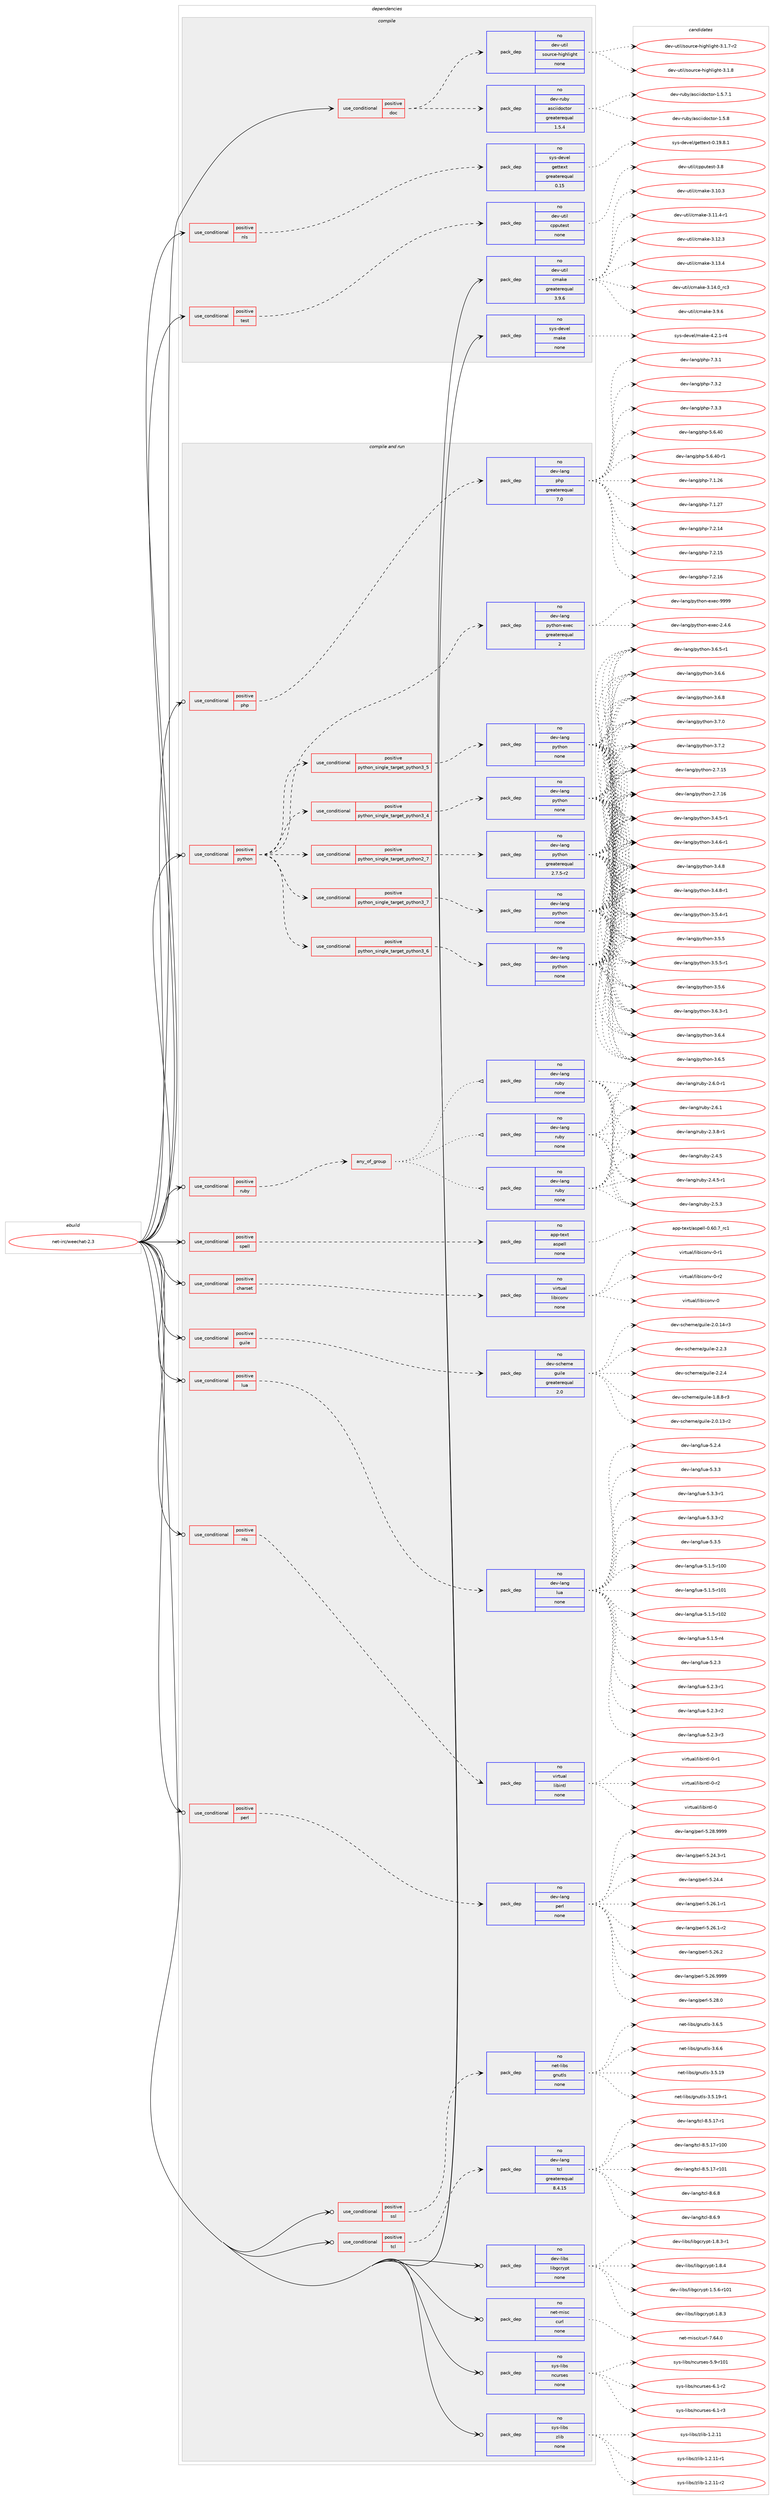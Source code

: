 digraph prolog {

# *************
# Graph options
# *************

newrank=true;
concentrate=true;
compound=true;
graph [rankdir=LR,fontname=Helvetica,fontsize=10,ranksep=1.5];#, ranksep=2.5, nodesep=0.2];
edge  [arrowhead=vee];
node  [fontname=Helvetica,fontsize=10];

# **********
# The ebuild
# **********

subgraph cluster_leftcol {
color=gray;
rank=same;
label=<<i>ebuild</i>>;
id [label="net-irc/weechat-2.3", color=red, width=4, href="../net-irc/weechat-2.3.svg"];
}

# ****************
# The dependencies
# ****************

subgraph cluster_midcol {
color=gray;
label=<<i>dependencies</i>>;
subgraph cluster_compile {
fillcolor="#eeeeee";
style=filled;
label=<<i>compile</i>>;
subgraph cond445693 {
dependency1657656 [label=<<TABLE BORDER="0" CELLBORDER="1" CELLSPACING="0" CELLPADDING="4"><TR><TD ROWSPAN="3" CELLPADDING="10">use_conditional</TD></TR><TR><TD>positive</TD></TR><TR><TD>doc</TD></TR></TABLE>>, shape=none, color=red];
subgraph pack1185099 {
dependency1657657 [label=<<TABLE BORDER="0" CELLBORDER="1" CELLSPACING="0" CELLPADDING="4" WIDTH="220"><TR><TD ROWSPAN="6" CELLPADDING="30">pack_dep</TD></TR><TR><TD WIDTH="110">no</TD></TR><TR><TD>dev-ruby</TD></TR><TR><TD>asciidoctor</TD></TR><TR><TD>greaterequal</TD></TR><TR><TD>1.5.4</TD></TR></TABLE>>, shape=none, color=blue];
}
dependency1657656:e -> dependency1657657:w [weight=20,style="dashed",arrowhead="vee"];
subgraph pack1185100 {
dependency1657658 [label=<<TABLE BORDER="0" CELLBORDER="1" CELLSPACING="0" CELLPADDING="4" WIDTH="220"><TR><TD ROWSPAN="6" CELLPADDING="30">pack_dep</TD></TR><TR><TD WIDTH="110">no</TD></TR><TR><TD>dev-util</TD></TR><TR><TD>source-highlight</TD></TR><TR><TD>none</TD></TR><TR><TD></TD></TR></TABLE>>, shape=none, color=blue];
}
dependency1657656:e -> dependency1657658:w [weight=20,style="dashed",arrowhead="vee"];
}
id:e -> dependency1657656:w [weight=20,style="solid",arrowhead="vee"];
subgraph cond445694 {
dependency1657659 [label=<<TABLE BORDER="0" CELLBORDER="1" CELLSPACING="0" CELLPADDING="4"><TR><TD ROWSPAN="3" CELLPADDING="10">use_conditional</TD></TR><TR><TD>positive</TD></TR><TR><TD>nls</TD></TR></TABLE>>, shape=none, color=red];
subgraph pack1185101 {
dependency1657660 [label=<<TABLE BORDER="0" CELLBORDER="1" CELLSPACING="0" CELLPADDING="4" WIDTH="220"><TR><TD ROWSPAN="6" CELLPADDING="30">pack_dep</TD></TR><TR><TD WIDTH="110">no</TD></TR><TR><TD>sys-devel</TD></TR><TR><TD>gettext</TD></TR><TR><TD>greaterequal</TD></TR><TR><TD>0.15</TD></TR></TABLE>>, shape=none, color=blue];
}
dependency1657659:e -> dependency1657660:w [weight=20,style="dashed",arrowhead="vee"];
}
id:e -> dependency1657659:w [weight=20,style="solid",arrowhead="vee"];
subgraph cond445695 {
dependency1657661 [label=<<TABLE BORDER="0" CELLBORDER="1" CELLSPACING="0" CELLPADDING="4"><TR><TD ROWSPAN="3" CELLPADDING="10">use_conditional</TD></TR><TR><TD>positive</TD></TR><TR><TD>test</TD></TR></TABLE>>, shape=none, color=red];
subgraph pack1185102 {
dependency1657662 [label=<<TABLE BORDER="0" CELLBORDER="1" CELLSPACING="0" CELLPADDING="4" WIDTH="220"><TR><TD ROWSPAN="6" CELLPADDING="30">pack_dep</TD></TR><TR><TD WIDTH="110">no</TD></TR><TR><TD>dev-util</TD></TR><TR><TD>cpputest</TD></TR><TR><TD>none</TD></TR><TR><TD></TD></TR></TABLE>>, shape=none, color=blue];
}
dependency1657661:e -> dependency1657662:w [weight=20,style="dashed",arrowhead="vee"];
}
id:e -> dependency1657661:w [weight=20,style="solid",arrowhead="vee"];
subgraph pack1185103 {
dependency1657663 [label=<<TABLE BORDER="0" CELLBORDER="1" CELLSPACING="0" CELLPADDING="4" WIDTH="220"><TR><TD ROWSPAN="6" CELLPADDING="30">pack_dep</TD></TR><TR><TD WIDTH="110">no</TD></TR><TR><TD>dev-util</TD></TR><TR><TD>cmake</TD></TR><TR><TD>greaterequal</TD></TR><TR><TD>3.9.6</TD></TR></TABLE>>, shape=none, color=blue];
}
id:e -> dependency1657663:w [weight=20,style="solid",arrowhead="vee"];
subgraph pack1185104 {
dependency1657664 [label=<<TABLE BORDER="0" CELLBORDER="1" CELLSPACING="0" CELLPADDING="4" WIDTH="220"><TR><TD ROWSPAN="6" CELLPADDING="30">pack_dep</TD></TR><TR><TD WIDTH="110">no</TD></TR><TR><TD>sys-devel</TD></TR><TR><TD>make</TD></TR><TR><TD>none</TD></TR><TR><TD></TD></TR></TABLE>>, shape=none, color=blue];
}
id:e -> dependency1657664:w [weight=20,style="solid",arrowhead="vee"];
}
subgraph cluster_compileandrun {
fillcolor="#eeeeee";
style=filled;
label=<<i>compile and run</i>>;
subgraph cond445696 {
dependency1657665 [label=<<TABLE BORDER="0" CELLBORDER="1" CELLSPACING="0" CELLPADDING="4"><TR><TD ROWSPAN="3" CELLPADDING="10">use_conditional</TD></TR><TR><TD>positive</TD></TR><TR><TD>charset</TD></TR></TABLE>>, shape=none, color=red];
subgraph pack1185105 {
dependency1657666 [label=<<TABLE BORDER="0" CELLBORDER="1" CELLSPACING="0" CELLPADDING="4" WIDTH="220"><TR><TD ROWSPAN="6" CELLPADDING="30">pack_dep</TD></TR><TR><TD WIDTH="110">no</TD></TR><TR><TD>virtual</TD></TR><TR><TD>libiconv</TD></TR><TR><TD>none</TD></TR><TR><TD></TD></TR></TABLE>>, shape=none, color=blue];
}
dependency1657665:e -> dependency1657666:w [weight=20,style="dashed",arrowhead="vee"];
}
id:e -> dependency1657665:w [weight=20,style="solid",arrowhead="odotvee"];
subgraph cond445697 {
dependency1657667 [label=<<TABLE BORDER="0" CELLBORDER="1" CELLSPACING="0" CELLPADDING="4"><TR><TD ROWSPAN="3" CELLPADDING="10">use_conditional</TD></TR><TR><TD>positive</TD></TR><TR><TD>guile</TD></TR></TABLE>>, shape=none, color=red];
subgraph pack1185106 {
dependency1657668 [label=<<TABLE BORDER="0" CELLBORDER="1" CELLSPACING="0" CELLPADDING="4" WIDTH="220"><TR><TD ROWSPAN="6" CELLPADDING="30">pack_dep</TD></TR><TR><TD WIDTH="110">no</TD></TR><TR><TD>dev-scheme</TD></TR><TR><TD>guile</TD></TR><TR><TD>greaterequal</TD></TR><TR><TD>2.0</TD></TR></TABLE>>, shape=none, color=blue];
}
dependency1657667:e -> dependency1657668:w [weight=20,style="dashed",arrowhead="vee"];
}
id:e -> dependency1657667:w [weight=20,style="solid",arrowhead="odotvee"];
subgraph cond445698 {
dependency1657669 [label=<<TABLE BORDER="0" CELLBORDER="1" CELLSPACING="0" CELLPADDING="4"><TR><TD ROWSPAN="3" CELLPADDING="10">use_conditional</TD></TR><TR><TD>positive</TD></TR><TR><TD>lua</TD></TR></TABLE>>, shape=none, color=red];
subgraph pack1185107 {
dependency1657670 [label=<<TABLE BORDER="0" CELLBORDER="1" CELLSPACING="0" CELLPADDING="4" WIDTH="220"><TR><TD ROWSPAN="6" CELLPADDING="30">pack_dep</TD></TR><TR><TD WIDTH="110">no</TD></TR><TR><TD>dev-lang</TD></TR><TR><TD>lua</TD></TR><TR><TD>none</TD></TR><TR><TD></TD></TR></TABLE>>, shape=none, color=blue];
}
dependency1657669:e -> dependency1657670:w [weight=20,style="dashed",arrowhead="vee"];
}
id:e -> dependency1657669:w [weight=20,style="solid",arrowhead="odotvee"];
subgraph cond445699 {
dependency1657671 [label=<<TABLE BORDER="0" CELLBORDER="1" CELLSPACING="0" CELLPADDING="4"><TR><TD ROWSPAN="3" CELLPADDING="10">use_conditional</TD></TR><TR><TD>positive</TD></TR><TR><TD>nls</TD></TR></TABLE>>, shape=none, color=red];
subgraph pack1185108 {
dependency1657672 [label=<<TABLE BORDER="0" CELLBORDER="1" CELLSPACING="0" CELLPADDING="4" WIDTH="220"><TR><TD ROWSPAN="6" CELLPADDING="30">pack_dep</TD></TR><TR><TD WIDTH="110">no</TD></TR><TR><TD>virtual</TD></TR><TR><TD>libintl</TD></TR><TR><TD>none</TD></TR><TR><TD></TD></TR></TABLE>>, shape=none, color=blue];
}
dependency1657671:e -> dependency1657672:w [weight=20,style="dashed",arrowhead="vee"];
}
id:e -> dependency1657671:w [weight=20,style="solid",arrowhead="odotvee"];
subgraph cond445700 {
dependency1657673 [label=<<TABLE BORDER="0" CELLBORDER="1" CELLSPACING="0" CELLPADDING="4"><TR><TD ROWSPAN="3" CELLPADDING="10">use_conditional</TD></TR><TR><TD>positive</TD></TR><TR><TD>perl</TD></TR></TABLE>>, shape=none, color=red];
subgraph pack1185109 {
dependency1657674 [label=<<TABLE BORDER="0" CELLBORDER="1" CELLSPACING="0" CELLPADDING="4" WIDTH="220"><TR><TD ROWSPAN="6" CELLPADDING="30">pack_dep</TD></TR><TR><TD WIDTH="110">no</TD></TR><TR><TD>dev-lang</TD></TR><TR><TD>perl</TD></TR><TR><TD>none</TD></TR><TR><TD></TD></TR></TABLE>>, shape=none, color=blue];
}
dependency1657673:e -> dependency1657674:w [weight=20,style="dashed",arrowhead="vee"];
}
id:e -> dependency1657673:w [weight=20,style="solid",arrowhead="odotvee"];
subgraph cond445701 {
dependency1657675 [label=<<TABLE BORDER="0" CELLBORDER="1" CELLSPACING="0" CELLPADDING="4"><TR><TD ROWSPAN="3" CELLPADDING="10">use_conditional</TD></TR><TR><TD>positive</TD></TR><TR><TD>php</TD></TR></TABLE>>, shape=none, color=red];
subgraph pack1185110 {
dependency1657676 [label=<<TABLE BORDER="0" CELLBORDER="1" CELLSPACING="0" CELLPADDING="4" WIDTH="220"><TR><TD ROWSPAN="6" CELLPADDING="30">pack_dep</TD></TR><TR><TD WIDTH="110">no</TD></TR><TR><TD>dev-lang</TD></TR><TR><TD>php</TD></TR><TR><TD>greaterequal</TD></TR><TR><TD>7.0</TD></TR></TABLE>>, shape=none, color=blue];
}
dependency1657675:e -> dependency1657676:w [weight=20,style="dashed",arrowhead="vee"];
}
id:e -> dependency1657675:w [weight=20,style="solid",arrowhead="odotvee"];
subgraph cond445702 {
dependency1657677 [label=<<TABLE BORDER="0" CELLBORDER="1" CELLSPACING="0" CELLPADDING="4"><TR><TD ROWSPAN="3" CELLPADDING="10">use_conditional</TD></TR><TR><TD>positive</TD></TR><TR><TD>python</TD></TR></TABLE>>, shape=none, color=red];
subgraph cond445703 {
dependency1657678 [label=<<TABLE BORDER="0" CELLBORDER="1" CELLSPACING="0" CELLPADDING="4"><TR><TD ROWSPAN="3" CELLPADDING="10">use_conditional</TD></TR><TR><TD>positive</TD></TR><TR><TD>python_single_target_python2_7</TD></TR></TABLE>>, shape=none, color=red];
subgraph pack1185111 {
dependency1657679 [label=<<TABLE BORDER="0" CELLBORDER="1" CELLSPACING="0" CELLPADDING="4" WIDTH="220"><TR><TD ROWSPAN="6" CELLPADDING="30">pack_dep</TD></TR><TR><TD WIDTH="110">no</TD></TR><TR><TD>dev-lang</TD></TR><TR><TD>python</TD></TR><TR><TD>greaterequal</TD></TR><TR><TD>2.7.5-r2</TD></TR></TABLE>>, shape=none, color=blue];
}
dependency1657678:e -> dependency1657679:w [weight=20,style="dashed",arrowhead="vee"];
}
dependency1657677:e -> dependency1657678:w [weight=20,style="dashed",arrowhead="vee"];
subgraph cond445704 {
dependency1657680 [label=<<TABLE BORDER="0" CELLBORDER="1" CELLSPACING="0" CELLPADDING="4"><TR><TD ROWSPAN="3" CELLPADDING="10">use_conditional</TD></TR><TR><TD>positive</TD></TR><TR><TD>python_single_target_python3_4</TD></TR></TABLE>>, shape=none, color=red];
subgraph pack1185112 {
dependency1657681 [label=<<TABLE BORDER="0" CELLBORDER="1" CELLSPACING="0" CELLPADDING="4" WIDTH="220"><TR><TD ROWSPAN="6" CELLPADDING="30">pack_dep</TD></TR><TR><TD WIDTH="110">no</TD></TR><TR><TD>dev-lang</TD></TR><TR><TD>python</TD></TR><TR><TD>none</TD></TR><TR><TD></TD></TR></TABLE>>, shape=none, color=blue];
}
dependency1657680:e -> dependency1657681:w [weight=20,style="dashed",arrowhead="vee"];
}
dependency1657677:e -> dependency1657680:w [weight=20,style="dashed",arrowhead="vee"];
subgraph cond445705 {
dependency1657682 [label=<<TABLE BORDER="0" CELLBORDER="1" CELLSPACING="0" CELLPADDING="4"><TR><TD ROWSPAN="3" CELLPADDING="10">use_conditional</TD></TR><TR><TD>positive</TD></TR><TR><TD>python_single_target_python3_5</TD></TR></TABLE>>, shape=none, color=red];
subgraph pack1185113 {
dependency1657683 [label=<<TABLE BORDER="0" CELLBORDER="1" CELLSPACING="0" CELLPADDING="4" WIDTH="220"><TR><TD ROWSPAN="6" CELLPADDING="30">pack_dep</TD></TR><TR><TD WIDTH="110">no</TD></TR><TR><TD>dev-lang</TD></TR><TR><TD>python</TD></TR><TR><TD>none</TD></TR><TR><TD></TD></TR></TABLE>>, shape=none, color=blue];
}
dependency1657682:e -> dependency1657683:w [weight=20,style="dashed",arrowhead="vee"];
}
dependency1657677:e -> dependency1657682:w [weight=20,style="dashed",arrowhead="vee"];
subgraph cond445706 {
dependency1657684 [label=<<TABLE BORDER="0" CELLBORDER="1" CELLSPACING="0" CELLPADDING="4"><TR><TD ROWSPAN="3" CELLPADDING="10">use_conditional</TD></TR><TR><TD>positive</TD></TR><TR><TD>python_single_target_python3_6</TD></TR></TABLE>>, shape=none, color=red];
subgraph pack1185114 {
dependency1657685 [label=<<TABLE BORDER="0" CELLBORDER="1" CELLSPACING="0" CELLPADDING="4" WIDTH="220"><TR><TD ROWSPAN="6" CELLPADDING="30">pack_dep</TD></TR><TR><TD WIDTH="110">no</TD></TR><TR><TD>dev-lang</TD></TR><TR><TD>python</TD></TR><TR><TD>none</TD></TR><TR><TD></TD></TR></TABLE>>, shape=none, color=blue];
}
dependency1657684:e -> dependency1657685:w [weight=20,style="dashed",arrowhead="vee"];
}
dependency1657677:e -> dependency1657684:w [weight=20,style="dashed",arrowhead="vee"];
subgraph cond445707 {
dependency1657686 [label=<<TABLE BORDER="0" CELLBORDER="1" CELLSPACING="0" CELLPADDING="4"><TR><TD ROWSPAN="3" CELLPADDING="10">use_conditional</TD></TR><TR><TD>positive</TD></TR><TR><TD>python_single_target_python3_7</TD></TR></TABLE>>, shape=none, color=red];
subgraph pack1185115 {
dependency1657687 [label=<<TABLE BORDER="0" CELLBORDER="1" CELLSPACING="0" CELLPADDING="4" WIDTH="220"><TR><TD ROWSPAN="6" CELLPADDING="30">pack_dep</TD></TR><TR><TD WIDTH="110">no</TD></TR><TR><TD>dev-lang</TD></TR><TR><TD>python</TD></TR><TR><TD>none</TD></TR><TR><TD></TD></TR></TABLE>>, shape=none, color=blue];
}
dependency1657686:e -> dependency1657687:w [weight=20,style="dashed",arrowhead="vee"];
}
dependency1657677:e -> dependency1657686:w [weight=20,style="dashed",arrowhead="vee"];
subgraph pack1185116 {
dependency1657688 [label=<<TABLE BORDER="0" CELLBORDER="1" CELLSPACING="0" CELLPADDING="4" WIDTH="220"><TR><TD ROWSPAN="6" CELLPADDING="30">pack_dep</TD></TR><TR><TD WIDTH="110">no</TD></TR><TR><TD>dev-lang</TD></TR><TR><TD>python-exec</TD></TR><TR><TD>greaterequal</TD></TR><TR><TD>2</TD></TR></TABLE>>, shape=none, color=blue];
}
dependency1657677:e -> dependency1657688:w [weight=20,style="dashed",arrowhead="vee"];
}
id:e -> dependency1657677:w [weight=20,style="solid",arrowhead="odotvee"];
subgraph cond445708 {
dependency1657689 [label=<<TABLE BORDER="0" CELLBORDER="1" CELLSPACING="0" CELLPADDING="4"><TR><TD ROWSPAN="3" CELLPADDING="10">use_conditional</TD></TR><TR><TD>positive</TD></TR><TR><TD>ruby</TD></TR></TABLE>>, shape=none, color=red];
subgraph any26076 {
dependency1657690 [label=<<TABLE BORDER="0" CELLBORDER="1" CELLSPACING="0" CELLPADDING="4"><TR><TD CELLPADDING="10">any_of_group</TD></TR></TABLE>>, shape=none, color=red];subgraph pack1185117 {
dependency1657691 [label=<<TABLE BORDER="0" CELLBORDER="1" CELLSPACING="0" CELLPADDING="4" WIDTH="220"><TR><TD ROWSPAN="6" CELLPADDING="30">pack_dep</TD></TR><TR><TD WIDTH="110">no</TD></TR><TR><TD>dev-lang</TD></TR><TR><TD>ruby</TD></TR><TR><TD>none</TD></TR><TR><TD></TD></TR></TABLE>>, shape=none, color=blue];
}
dependency1657690:e -> dependency1657691:w [weight=20,style="dotted",arrowhead="oinv"];
subgraph pack1185118 {
dependency1657692 [label=<<TABLE BORDER="0" CELLBORDER="1" CELLSPACING="0" CELLPADDING="4" WIDTH="220"><TR><TD ROWSPAN="6" CELLPADDING="30">pack_dep</TD></TR><TR><TD WIDTH="110">no</TD></TR><TR><TD>dev-lang</TD></TR><TR><TD>ruby</TD></TR><TR><TD>none</TD></TR><TR><TD></TD></TR></TABLE>>, shape=none, color=blue];
}
dependency1657690:e -> dependency1657692:w [weight=20,style="dotted",arrowhead="oinv"];
subgraph pack1185119 {
dependency1657693 [label=<<TABLE BORDER="0" CELLBORDER="1" CELLSPACING="0" CELLPADDING="4" WIDTH="220"><TR><TD ROWSPAN="6" CELLPADDING="30">pack_dep</TD></TR><TR><TD WIDTH="110">no</TD></TR><TR><TD>dev-lang</TD></TR><TR><TD>ruby</TD></TR><TR><TD>none</TD></TR><TR><TD></TD></TR></TABLE>>, shape=none, color=blue];
}
dependency1657690:e -> dependency1657693:w [weight=20,style="dotted",arrowhead="oinv"];
}
dependency1657689:e -> dependency1657690:w [weight=20,style="dashed",arrowhead="vee"];
}
id:e -> dependency1657689:w [weight=20,style="solid",arrowhead="odotvee"];
subgraph cond445709 {
dependency1657694 [label=<<TABLE BORDER="0" CELLBORDER="1" CELLSPACING="0" CELLPADDING="4"><TR><TD ROWSPAN="3" CELLPADDING="10">use_conditional</TD></TR><TR><TD>positive</TD></TR><TR><TD>spell</TD></TR></TABLE>>, shape=none, color=red];
subgraph pack1185120 {
dependency1657695 [label=<<TABLE BORDER="0" CELLBORDER="1" CELLSPACING="0" CELLPADDING="4" WIDTH="220"><TR><TD ROWSPAN="6" CELLPADDING="30">pack_dep</TD></TR><TR><TD WIDTH="110">no</TD></TR><TR><TD>app-text</TD></TR><TR><TD>aspell</TD></TR><TR><TD>none</TD></TR><TR><TD></TD></TR></TABLE>>, shape=none, color=blue];
}
dependency1657694:e -> dependency1657695:w [weight=20,style="dashed",arrowhead="vee"];
}
id:e -> dependency1657694:w [weight=20,style="solid",arrowhead="odotvee"];
subgraph cond445710 {
dependency1657696 [label=<<TABLE BORDER="0" CELLBORDER="1" CELLSPACING="0" CELLPADDING="4"><TR><TD ROWSPAN="3" CELLPADDING="10">use_conditional</TD></TR><TR><TD>positive</TD></TR><TR><TD>ssl</TD></TR></TABLE>>, shape=none, color=red];
subgraph pack1185121 {
dependency1657697 [label=<<TABLE BORDER="0" CELLBORDER="1" CELLSPACING="0" CELLPADDING="4" WIDTH="220"><TR><TD ROWSPAN="6" CELLPADDING="30">pack_dep</TD></TR><TR><TD WIDTH="110">no</TD></TR><TR><TD>net-libs</TD></TR><TR><TD>gnutls</TD></TR><TR><TD>none</TD></TR><TR><TD></TD></TR></TABLE>>, shape=none, color=blue];
}
dependency1657696:e -> dependency1657697:w [weight=20,style="dashed",arrowhead="vee"];
}
id:e -> dependency1657696:w [weight=20,style="solid",arrowhead="odotvee"];
subgraph cond445711 {
dependency1657698 [label=<<TABLE BORDER="0" CELLBORDER="1" CELLSPACING="0" CELLPADDING="4"><TR><TD ROWSPAN="3" CELLPADDING="10">use_conditional</TD></TR><TR><TD>positive</TD></TR><TR><TD>tcl</TD></TR></TABLE>>, shape=none, color=red];
subgraph pack1185122 {
dependency1657699 [label=<<TABLE BORDER="0" CELLBORDER="1" CELLSPACING="0" CELLPADDING="4" WIDTH="220"><TR><TD ROWSPAN="6" CELLPADDING="30">pack_dep</TD></TR><TR><TD WIDTH="110">no</TD></TR><TR><TD>dev-lang</TD></TR><TR><TD>tcl</TD></TR><TR><TD>greaterequal</TD></TR><TR><TD>8.4.15</TD></TR></TABLE>>, shape=none, color=blue];
}
dependency1657698:e -> dependency1657699:w [weight=20,style="dashed",arrowhead="vee"];
}
id:e -> dependency1657698:w [weight=20,style="solid",arrowhead="odotvee"];
subgraph pack1185123 {
dependency1657700 [label=<<TABLE BORDER="0" CELLBORDER="1" CELLSPACING="0" CELLPADDING="4" WIDTH="220"><TR><TD ROWSPAN="6" CELLPADDING="30">pack_dep</TD></TR><TR><TD WIDTH="110">no</TD></TR><TR><TD>dev-libs</TD></TR><TR><TD>libgcrypt</TD></TR><TR><TD>none</TD></TR><TR><TD></TD></TR></TABLE>>, shape=none, color=blue];
}
id:e -> dependency1657700:w [weight=20,style="solid",arrowhead="odotvee"];
subgraph pack1185124 {
dependency1657701 [label=<<TABLE BORDER="0" CELLBORDER="1" CELLSPACING="0" CELLPADDING="4" WIDTH="220"><TR><TD ROWSPAN="6" CELLPADDING="30">pack_dep</TD></TR><TR><TD WIDTH="110">no</TD></TR><TR><TD>net-misc</TD></TR><TR><TD>curl</TD></TR><TR><TD>none</TD></TR><TR><TD></TD></TR></TABLE>>, shape=none, color=blue];
}
id:e -> dependency1657701:w [weight=20,style="solid",arrowhead="odotvee"];
subgraph pack1185125 {
dependency1657702 [label=<<TABLE BORDER="0" CELLBORDER="1" CELLSPACING="0" CELLPADDING="4" WIDTH="220"><TR><TD ROWSPAN="6" CELLPADDING="30">pack_dep</TD></TR><TR><TD WIDTH="110">no</TD></TR><TR><TD>sys-libs</TD></TR><TR><TD>ncurses</TD></TR><TR><TD>none</TD></TR><TR><TD></TD></TR></TABLE>>, shape=none, color=blue];
}
id:e -> dependency1657702:w [weight=20,style="solid",arrowhead="odotvee"];
subgraph pack1185126 {
dependency1657703 [label=<<TABLE BORDER="0" CELLBORDER="1" CELLSPACING="0" CELLPADDING="4" WIDTH="220"><TR><TD ROWSPAN="6" CELLPADDING="30">pack_dep</TD></TR><TR><TD WIDTH="110">no</TD></TR><TR><TD>sys-libs</TD></TR><TR><TD>zlib</TD></TR><TR><TD>none</TD></TR><TR><TD></TD></TR></TABLE>>, shape=none, color=blue];
}
id:e -> dependency1657703:w [weight=20,style="solid",arrowhead="odotvee"];
}
subgraph cluster_run {
fillcolor="#eeeeee";
style=filled;
label=<<i>run</i>>;
}
}

# **************
# The candidates
# **************

subgraph cluster_choices {
rank=same;
color=gray;
label=<<i>candidates</i>>;

subgraph choice1185099 {
color=black;
nodesep=1;
choice1001011184511411798121479711599105105100111991161111144549465346554649 [label="dev-ruby/asciidoctor-1.5.7.1", color=red, width=4,href="../dev-ruby/asciidoctor-1.5.7.1.svg"];
choice100101118451141179812147971159910510510011199116111114454946534656 [label="dev-ruby/asciidoctor-1.5.8", color=red, width=4,href="../dev-ruby/asciidoctor-1.5.8.svg"];
dependency1657657:e -> choice1001011184511411798121479711599105105100111991161111144549465346554649:w [style=dotted,weight="100"];
dependency1657657:e -> choice100101118451141179812147971159910510510011199116111114454946534656:w [style=dotted,weight="100"];
}
subgraph choice1185100 {
color=black;
nodesep=1;
choice100101118451171161051084711511111711499101451041051031041081051031041164551464946554511450 [label="dev-util/source-highlight-3.1.7-r2", color=red, width=4,href="../dev-util/source-highlight-3.1.7-r2.svg"];
choice10010111845117116105108471151111171149910145104105103104108105103104116455146494656 [label="dev-util/source-highlight-3.1.8", color=red, width=4,href="../dev-util/source-highlight-3.1.8.svg"];
dependency1657658:e -> choice100101118451171161051084711511111711499101451041051031041081051031041164551464946554511450:w [style=dotted,weight="100"];
dependency1657658:e -> choice10010111845117116105108471151111171149910145104105103104108105103104116455146494656:w [style=dotted,weight="100"];
}
subgraph choice1185101 {
color=black;
nodesep=1;
choice1151211154510010111810110847103101116116101120116454846495746564649 [label="sys-devel/gettext-0.19.8.1", color=red, width=4,href="../sys-devel/gettext-0.19.8.1.svg"];
dependency1657660:e -> choice1151211154510010111810110847103101116116101120116454846495746564649:w [style=dotted,weight="100"];
}
subgraph choice1185102 {
color=black;
nodesep=1;
choice10010111845117116105108479911211211711610111511645514656 [label="dev-util/cpputest-3.8", color=red, width=4,href="../dev-util/cpputest-3.8.svg"];
dependency1657662:e -> choice10010111845117116105108479911211211711610111511645514656:w [style=dotted,weight="100"];
}
subgraph choice1185103 {
color=black;
nodesep=1;
choice1001011184511711610510847991099710710145514649484651 [label="dev-util/cmake-3.10.3", color=red, width=4,href="../dev-util/cmake-3.10.3.svg"];
choice10010111845117116105108479910997107101455146494946524511449 [label="dev-util/cmake-3.11.4-r1", color=red, width=4,href="../dev-util/cmake-3.11.4-r1.svg"];
choice1001011184511711610510847991099710710145514649504651 [label="dev-util/cmake-3.12.3", color=red, width=4,href="../dev-util/cmake-3.12.3.svg"];
choice1001011184511711610510847991099710710145514649514652 [label="dev-util/cmake-3.13.4", color=red, width=4,href="../dev-util/cmake-3.13.4.svg"];
choice1001011184511711610510847991099710710145514649524648951149951 [label="dev-util/cmake-3.14.0_rc3", color=red, width=4,href="../dev-util/cmake-3.14.0_rc3.svg"];
choice10010111845117116105108479910997107101455146574654 [label="dev-util/cmake-3.9.6", color=red, width=4,href="../dev-util/cmake-3.9.6.svg"];
dependency1657663:e -> choice1001011184511711610510847991099710710145514649484651:w [style=dotted,weight="100"];
dependency1657663:e -> choice10010111845117116105108479910997107101455146494946524511449:w [style=dotted,weight="100"];
dependency1657663:e -> choice1001011184511711610510847991099710710145514649504651:w [style=dotted,weight="100"];
dependency1657663:e -> choice1001011184511711610510847991099710710145514649514652:w [style=dotted,weight="100"];
dependency1657663:e -> choice1001011184511711610510847991099710710145514649524648951149951:w [style=dotted,weight="100"];
dependency1657663:e -> choice10010111845117116105108479910997107101455146574654:w [style=dotted,weight="100"];
}
subgraph choice1185104 {
color=black;
nodesep=1;
choice1151211154510010111810110847109971071014552465046494511452 [label="sys-devel/make-4.2.1-r4", color=red, width=4,href="../sys-devel/make-4.2.1-r4.svg"];
dependency1657664:e -> choice1151211154510010111810110847109971071014552465046494511452:w [style=dotted,weight="100"];
}
subgraph choice1185105 {
color=black;
nodesep=1;
choice118105114116117971084710810598105991111101184548 [label="virtual/libiconv-0", color=red, width=4,href="../virtual/libiconv-0.svg"];
choice1181051141161179710847108105981059911111011845484511449 [label="virtual/libiconv-0-r1", color=red, width=4,href="../virtual/libiconv-0-r1.svg"];
choice1181051141161179710847108105981059911111011845484511450 [label="virtual/libiconv-0-r2", color=red, width=4,href="../virtual/libiconv-0-r2.svg"];
dependency1657666:e -> choice118105114116117971084710810598105991111101184548:w [style=dotted,weight="100"];
dependency1657666:e -> choice1181051141161179710847108105981059911111011845484511449:w [style=dotted,weight="100"];
dependency1657666:e -> choice1181051141161179710847108105981059911111011845484511450:w [style=dotted,weight="100"];
}
subgraph choice1185106 {
color=black;
nodesep=1;
choice1001011184511599104101109101471031171051081014549465646564511451 [label="dev-scheme/guile-1.8.8-r3", color=red, width=4,href="../dev-scheme/guile-1.8.8-r3.svg"];
choice100101118451159910410110910147103117105108101455046484649514511450 [label="dev-scheme/guile-2.0.13-r2", color=red, width=4,href="../dev-scheme/guile-2.0.13-r2.svg"];
choice100101118451159910410110910147103117105108101455046484649524511451 [label="dev-scheme/guile-2.0.14-r3", color=red, width=4,href="../dev-scheme/guile-2.0.14-r3.svg"];
choice100101118451159910410110910147103117105108101455046504651 [label="dev-scheme/guile-2.2.3", color=red, width=4,href="../dev-scheme/guile-2.2.3.svg"];
choice100101118451159910410110910147103117105108101455046504652 [label="dev-scheme/guile-2.2.4", color=red, width=4,href="../dev-scheme/guile-2.2.4.svg"];
dependency1657668:e -> choice1001011184511599104101109101471031171051081014549465646564511451:w [style=dotted,weight="100"];
dependency1657668:e -> choice100101118451159910410110910147103117105108101455046484649514511450:w [style=dotted,weight="100"];
dependency1657668:e -> choice100101118451159910410110910147103117105108101455046484649524511451:w [style=dotted,weight="100"];
dependency1657668:e -> choice100101118451159910410110910147103117105108101455046504651:w [style=dotted,weight="100"];
dependency1657668:e -> choice100101118451159910410110910147103117105108101455046504652:w [style=dotted,weight="100"];
}
subgraph choice1185107 {
color=black;
nodesep=1;
choice1001011184510897110103471081179745534649465345114494848 [label="dev-lang/lua-5.1.5-r100", color=red, width=4,href="../dev-lang/lua-5.1.5-r100.svg"];
choice1001011184510897110103471081179745534649465345114494849 [label="dev-lang/lua-5.1.5-r101", color=red, width=4,href="../dev-lang/lua-5.1.5-r101.svg"];
choice1001011184510897110103471081179745534649465345114494850 [label="dev-lang/lua-5.1.5-r102", color=red, width=4,href="../dev-lang/lua-5.1.5-r102.svg"];
choice100101118451089711010347108117974553464946534511452 [label="dev-lang/lua-5.1.5-r4", color=red, width=4,href="../dev-lang/lua-5.1.5-r4.svg"];
choice10010111845108971101034710811797455346504651 [label="dev-lang/lua-5.2.3", color=red, width=4,href="../dev-lang/lua-5.2.3.svg"];
choice100101118451089711010347108117974553465046514511449 [label="dev-lang/lua-5.2.3-r1", color=red, width=4,href="../dev-lang/lua-5.2.3-r1.svg"];
choice100101118451089711010347108117974553465046514511450 [label="dev-lang/lua-5.2.3-r2", color=red, width=4,href="../dev-lang/lua-5.2.3-r2.svg"];
choice100101118451089711010347108117974553465046514511451 [label="dev-lang/lua-5.2.3-r3", color=red, width=4,href="../dev-lang/lua-5.2.3-r3.svg"];
choice10010111845108971101034710811797455346504652 [label="dev-lang/lua-5.2.4", color=red, width=4,href="../dev-lang/lua-5.2.4.svg"];
choice10010111845108971101034710811797455346514651 [label="dev-lang/lua-5.3.3", color=red, width=4,href="../dev-lang/lua-5.3.3.svg"];
choice100101118451089711010347108117974553465146514511449 [label="dev-lang/lua-5.3.3-r1", color=red, width=4,href="../dev-lang/lua-5.3.3-r1.svg"];
choice100101118451089711010347108117974553465146514511450 [label="dev-lang/lua-5.3.3-r2", color=red, width=4,href="../dev-lang/lua-5.3.3-r2.svg"];
choice10010111845108971101034710811797455346514653 [label="dev-lang/lua-5.3.5", color=red, width=4,href="../dev-lang/lua-5.3.5.svg"];
dependency1657670:e -> choice1001011184510897110103471081179745534649465345114494848:w [style=dotted,weight="100"];
dependency1657670:e -> choice1001011184510897110103471081179745534649465345114494849:w [style=dotted,weight="100"];
dependency1657670:e -> choice1001011184510897110103471081179745534649465345114494850:w [style=dotted,weight="100"];
dependency1657670:e -> choice100101118451089711010347108117974553464946534511452:w [style=dotted,weight="100"];
dependency1657670:e -> choice10010111845108971101034710811797455346504651:w [style=dotted,weight="100"];
dependency1657670:e -> choice100101118451089711010347108117974553465046514511449:w [style=dotted,weight="100"];
dependency1657670:e -> choice100101118451089711010347108117974553465046514511450:w [style=dotted,weight="100"];
dependency1657670:e -> choice100101118451089711010347108117974553465046514511451:w [style=dotted,weight="100"];
dependency1657670:e -> choice10010111845108971101034710811797455346504652:w [style=dotted,weight="100"];
dependency1657670:e -> choice10010111845108971101034710811797455346514651:w [style=dotted,weight="100"];
dependency1657670:e -> choice100101118451089711010347108117974553465146514511449:w [style=dotted,weight="100"];
dependency1657670:e -> choice100101118451089711010347108117974553465146514511450:w [style=dotted,weight="100"];
dependency1657670:e -> choice10010111845108971101034710811797455346514653:w [style=dotted,weight="100"];
}
subgraph choice1185108 {
color=black;
nodesep=1;
choice1181051141161179710847108105981051101161084548 [label="virtual/libintl-0", color=red, width=4,href="../virtual/libintl-0.svg"];
choice11810511411611797108471081059810511011610845484511449 [label="virtual/libintl-0-r1", color=red, width=4,href="../virtual/libintl-0-r1.svg"];
choice11810511411611797108471081059810511011610845484511450 [label="virtual/libintl-0-r2", color=red, width=4,href="../virtual/libintl-0-r2.svg"];
dependency1657672:e -> choice1181051141161179710847108105981051101161084548:w [style=dotted,weight="100"];
dependency1657672:e -> choice11810511411611797108471081059810511011610845484511449:w [style=dotted,weight="100"];
dependency1657672:e -> choice11810511411611797108471081059810511011610845484511450:w [style=dotted,weight="100"];
}
subgraph choice1185109 {
color=black;
nodesep=1;
choice100101118451089711010347112101114108455346505246514511449 [label="dev-lang/perl-5.24.3-r1", color=red, width=4,href="../dev-lang/perl-5.24.3-r1.svg"];
choice10010111845108971101034711210111410845534650524652 [label="dev-lang/perl-5.24.4", color=red, width=4,href="../dev-lang/perl-5.24.4.svg"];
choice100101118451089711010347112101114108455346505446494511449 [label="dev-lang/perl-5.26.1-r1", color=red, width=4,href="../dev-lang/perl-5.26.1-r1.svg"];
choice100101118451089711010347112101114108455346505446494511450 [label="dev-lang/perl-5.26.1-r2", color=red, width=4,href="../dev-lang/perl-5.26.1-r2.svg"];
choice10010111845108971101034711210111410845534650544650 [label="dev-lang/perl-5.26.2", color=red, width=4,href="../dev-lang/perl-5.26.2.svg"];
choice10010111845108971101034711210111410845534650544657575757 [label="dev-lang/perl-5.26.9999", color=red, width=4,href="../dev-lang/perl-5.26.9999.svg"];
choice10010111845108971101034711210111410845534650564648 [label="dev-lang/perl-5.28.0", color=red, width=4,href="../dev-lang/perl-5.28.0.svg"];
choice10010111845108971101034711210111410845534650564657575757 [label="dev-lang/perl-5.28.9999", color=red, width=4,href="../dev-lang/perl-5.28.9999.svg"];
dependency1657674:e -> choice100101118451089711010347112101114108455346505246514511449:w [style=dotted,weight="100"];
dependency1657674:e -> choice10010111845108971101034711210111410845534650524652:w [style=dotted,weight="100"];
dependency1657674:e -> choice100101118451089711010347112101114108455346505446494511449:w [style=dotted,weight="100"];
dependency1657674:e -> choice100101118451089711010347112101114108455346505446494511450:w [style=dotted,weight="100"];
dependency1657674:e -> choice10010111845108971101034711210111410845534650544650:w [style=dotted,weight="100"];
dependency1657674:e -> choice10010111845108971101034711210111410845534650544657575757:w [style=dotted,weight="100"];
dependency1657674:e -> choice10010111845108971101034711210111410845534650564648:w [style=dotted,weight="100"];
dependency1657674:e -> choice10010111845108971101034711210111410845534650564657575757:w [style=dotted,weight="100"];
}
subgraph choice1185110 {
color=black;
nodesep=1;
choice10010111845108971101034711210411245534654465248 [label="dev-lang/php-5.6.40", color=red, width=4,href="../dev-lang/php-5.6.40.svg"];
choice100101118451089711010347112104112455346544652484511449 [label="dev-lang/php-5.6.40-r1", color=red, width=4,href="../dev-lang/php-5.6.40-r1.svg"];
choice10010111845108971101034711210411245554649465054 [label="dev-lang/php-7.1.26", color=red, width=4,href="../dev-lang/php-7.1.26.svg"];
choice10010111845108971101034711210411245554649465055 [label="dev-lang/php-7.1.27", color=red, width=4,href="../dev-lang/php-7.1.27.svg"];
choice10010111845108971101034711210411245554650464952 [label="dev-lang/php-7.2.14", color=red, width=4,href="../dev-lang/php-7.2.14.svg"];
choice10010111845108971101034711210411245554650464953 [label="dev-lang/php-7.2.15", color=red, width=4,href="../dev-lang/php-7.2.15.svg"];
choice10010111845108971101034711210411245554650464954 [label="dev-lang/php-7.2.16", color=red, width=4,href="../dev-lang/php-7.2.16.svg"];
choice100101118451089711010347112104112455546514649 [label="dev-lang/php-7.3.1", color=red, width=4,href="../dev-lang/php-7.3.1.svg"];
choice100101118451089711010347112104112455546514650 [label="dev-lang/php-7.3.2", color=red, width=4,href="../dev-lang/php-7.3.2.svg"];
choice100101118451089711010347112104112455546514651 [label="dev-lang/php-7.3.3", color=red, width=4,href="../dev-lang/php-7.3.3.svg"];
dependency1657676:e -> choice10010111845108971101034711210411245534654465248:w [style=dotted,weight="100"];
dependency1657676:e -> choice100101118451089711010347112104112455346544652484511449:w [style=dotted,weight="100"];
dependency1657676:e -> choice10010111845108971101034711210411245554649465054:w [style=dotted,weight="100"];
dependency1657676:e -> choice10010111845108971101034711210411245554649465055:w [style=dotted,weight="100"];
dependency1657676:e -> choice10010111845108971101034711210411245554650464952:w [style=dotted,weight="100"];
dependency1657676:e -> choice10010111845108971101034711210411245554650464953:w [style=dotted,weight="100"];
dependency1657676:e -> choice10010111845108971101034711210411245554650464954:w [style=dotted,weight="100"];
dependency1657676:e -> choice100101118451089711010347112104112455546514649:w [style=dotted,weight="100"];
dependency1657676:e -> choice100101118451089711010347112104112455546514650:w [style=dotted,weight="100"];
dependency1657676:e -> choice100101118451089711010347112104112455546514651:w [style=dotted,weight="100"];
}
subgraph choice1185111 {
color=black;
nodesep=1;
choice10010111845108971101034711212111610411111045504655464953 [label="dev-lang/python-2.7.15", color=red, width=4,href="../dev-lang/python-2.7.15.svg"];
choice10010111845108971101034711212111610411111045504655464954 [label="dev-lang/python-2.7.16", color=red, width=4,href="../dev-lang/python-2.7.16.svg"];
choice1001011184510897110103471121211161041111104551465246534511449 [label="dev-lang/python-3.4.5-r1", color=red, width=4,href="../dev-lang/python-3.4.5-r1.svg"];
choice1001011184510897110103471121211161041111104551465246544511449 [label="dev-lang/python-3.4.6-r1", color=red, width=4,href="../dev-lang/python-3.4.6-r1.svg"];
choice100101118451089711010347112121116104111110455146524656 [label="dev-lang/python-3.4.8", color=red, width=4,href="../dev-lang/python-3.4.8.svg"];
choice1001011184510897110103471121211161041111104551465246564511449 [label="dev-lang/python-3.4.8-r1", color=red, width=4,href="../dev-lang/python-3.4.8-r1.svg"];
choice1001011184510897110103471121211161041111104551465346524511449 [label="dev-lang/python-3.5.4-r1", color=red, width=4,href="../dev-lang/python-3.5.4-r1.svg"];
choice100101118451089711010347112121116104111110455146534653 [label="dev-lang/python-3.5.5", color=red, width=4,href="../dev-lang/python-3.5.5.svg"];
choice1001011184510897110103471121211161041111104551465346534511449 [label="dev-lang/python-3.5.5-r1", color=red, width=4,href="../dev-lang/python-3.5.5-r1.svg"];
choice100101118451089711010347112121116104111110455146534654 [label="dev-lang/python-3.5.6", color=red, width=4,href="../dev-lang/python-3.5.6.svg"];
choice1001011184510897110103471121211161041111104551465446514511449 [label="dev-lang/python-3.6.3-r1", color=red, width=4,href="../dev-lang/python-3.6.3-r1.svg"];
choice100101118451089711010347112121116104111110455146544652 [label="dev-lang/python-3.6.4", color=red, width=4,href="../dev-lang/python-3.6.4.svg"];
choice100101118451089711010347112121116104111110455146544653 [label="dev-lang/python-3.6.5", color=red, width=4,href="../dev-lang/python-3.6.5.svg"];
choice1001011184510897110103471121211161041111104551465446534511449 [label="dev-lang/python-3.6.5-r1", color=red, width=4,href="../dev-lang/python-3.6.5-r1.svg"];
choice100101118451089711010347112121116104111110455146544654 [label="dev-lang/python-3.6.6", color=red, width=4,href="../dev-lang/python-3.6.6.svg"];
choice100101118451089711010347112121116104111110455146544656 [label="dev-lang/python-3.6.8", color=red, width=4,href="../dev-lang/python-3.6.8.svg"];
choice100101118451089711010347112121116104111110455146554648 [label="dev-lang/python-3.7.0", color=red, width=4,href="../dev-lang/python-3.7.0.svg"];
choice100101118451089711010347112121116104111110455146554650 [label="dev-lang/python-3.7.2", color=red, width=4,href="../dev-lang/python-3.7.2.svg"];
dependency1657679:e -> choice10010111845108971101034711212111610411111045504655464953:w [style=dotted,weight="100"];
dependency1657679:e -> choice10010111845108971101034711212111610411111045504655464954:w [style=dotted,weight="100"];
dependency1657679:e -> choice1001011184510897110103471121211161041111104551465246534511449:w [style=dotted,weight="100"];
dependency1657679:e -> choice1001011184510897110103471121211161041111104551465246544511449:w [style=dotted,weight="100"];
dependency1657679:e -> choice100101118451089711010347112121116104111110455146524656:w [style=dotted,weight="100"];
dependency1657679:e -> choice1001011184510897110103471121211161041111104551465246564511449:w [style=dotted,weight="100"];
dependency1657679:e -> choice1001011184510897110103471121211161041111104551465346524511449:w [style=dotted,weight="100"];
dependency1657679:e -> choice100101118451089711010347112121116104111110455146534653:w [style=dotted,weight="100"];
dependency1657679:e -> choice1001011184510897110103471121211161041111104551465346534511449:w [style=dotted,weight="100"];
dependency1657679:e -> choice100101118451089711010347112121116104111110455146534654:w [style=dotted,weight="100"];
dependency1657679:e -> choice1001011184510897110103471121211161041111104551465446514511449:w [style=dotted,weight="100"];
dependency1657679:e -> choice100101118451089711010347112121116104111110455146544652:w [style=dotted,weight="100"];
dependency1657679:e -> choice100101118451089711010347112121116104111110455146544653:w [style=dotted,weight="100"];
dependency1657679:e -> choice1001011184510897110103471121211161041111104551465446534511449:w [style=dotted,weight="100"];
dependency1657679:e -> choice100101118451089711010347112121116104111110455146544654:w [style=dotted,weight="100"];
dependency1657679:e -> choice100101118451089711010347112121116104111110455146544656:w [style=dotted,weight="100"];
dependency1657679:e -> choice100101118451089711010347112121116104111110455146554648:w [style=dotted,weight="100"];
dependency1657679:e -> choice100101118451089711010347112121116104111110455146554650:w [style=dotted,weight="100"];
}
subgraph choice1185112 {
color=black;
nodesep=1;
choice10010111845108971101034711212111610411111045504655464953 [label="dev-lang/python-2.7.15", color=red, width=4,href="../dev-lang/python-2.7.15.svg"];
choice10010111845108971101034711212111610411111045504655464954 [label="dev-lang/python-2.7.16", color=red, width=4,href="../dev-lang/python-2.7.16.svg"];
choice1001011184510897110103471121211161041111104551465246534511449 [label="dev-lang/python-3.4.5-r1", color=red, width=4,href="../dev-lang/python-3.4.5-r1.svg"];
choice1001011184510897110103471121211161041111104551465246544511449 [label="dev-lang/python-3.4.6-r1", color=red, width=4,href="../dev-lang/python-3.4.6-r1.svg"];
choice100101118451089711010347112121116104111110455146524656 [label="dev-lang/python-3.4.8", color=red, width=4,href="../dev-lang/python-3.4.8.svg"];
choice1001011184510897110103471121211161041111104551465246564511449 [label="dev-lang/python-3.4.8-r1", color=red, width=4,href="../dev-lang/python-3.4.8-r1.svg"];
choice1001011184510897110103471121211161041111104551465346524511449 [label="dev-lang/python-3.5.4-r1", color=red, width=4,href="../dev-lang/python-3.5.4-r1.svg"];
choice100101118451089711010347112121116104111110455146534653 [label="dev-lang/python-3.5.5", color=red, width=4,href="../dev-lang/python-3.5.5.svg"];
choice1001011184510897110103471121211161041111104551465346534511449 [label="dev-lang/python-3.5.5-r1", color=red, width=4,href="../dev-lang/python-3.5.5-r1.svg"];
choice100101118451089711010347112121116104111110455146534654 [label="dev-lang/python-3.5.6", color=red, width=4,href="../dev-lang/python-3.5.6.svg"];
choice1001011184510897110103471121211161041111104551465446514511449 [label="dev-lang/python-3.6.3-r1", color=red, width=4,href="../dev-lang/python-3.6.3-r1.svg"];
choice100101118451089711010347112121116104111110455146544652 [label="dev-lang/python-3.6.4", color=red, width=4,href="../dev-lang/python-3.6.4.svg"];
choice100101118451089711010347112121116104111110455146544653 [label="dev-lang/python-3.6.5", color=red, width=4,href="../dev-lang/python-3.6.5.svg"];
choice1001011184510897110103471121211161041111104551465446534511449 [label="dev-lang/python-3.6.5-r1", color=red, width=4,href="../dev-lang/python-3.6.5-r1.svg"];
choice100101118451089711010347112121116104111110455146544654 [label="dev-lang/python-3.6.6", color=red, width=4,href="../dev-lang/python-3.6.6.svg"];
choice100101118451089711010347112121116104111110455146544656 [label="dev-lang/python-3.6.8", color=red, width=4,href="../dev-lang/python-3.6.8.svg"];
choice100101118451089711010347112121116104111110455146554648 [label="dev-lang/python-3.7.0", color=red, width=4,href="../dev-lang/python-3.7.0.svg"];
choice100101118451089711010347112121116104111110455146554650 [label="dev-lang/python-3.7.2", color=red, width=4,href="../dev-lang/python-3.7.2.svg"];
dependency1657681:e -> choice10010111845108971101034711212111610411111045504655464953:w [style=dotted,weight="100"];
dependency1657681:e -> choice10010111845108971101034711212111610411111045504655464954:w [style=dotted,weight="100"];
dependency1657681:e -> choice1001011184510897110103471121211161041111104551465246534511449:w [style=dotted,weight="100"];
dependency1657681:e -> choice1001011184510897110103471121211161041111104551465246544511449:w [style=dotted,weight="100"];
dependency1657681:e -> choice100101118451089711010347112121116104111110455146524656:w [style=dotted,weight="100"];
dependency1657681:e -> choice1001011184510897110103471121211161041111104551465246564511449:w [style=dotted,weight="100"];
dependency1657681:e -> choice1001011184510897110103471121211161041111104551465346524511449:w [style=dotted,weight="100"];
dependency1657681:e -> choice100101118451089711010347112121116104111110455146534653:w [style=dotted,weight="100"];
dependency1657681:e -> choice1001011184510897110103471121211161041111104551465346534511449:w [style=dotted,weight="100"];
dependency1657681:e -> choice100101118451089711010347112121116104111110455146534654:w [style=dotted,weight="100"];
dependency1657681:e -> choice1001011184510897110103471121211161041111104551465446514511449:w [style=dotted,weight="100"];
dependency1657681:e -> choice100101118451089711010347112121116104111110455146544652:w [style=dotted,weight="100"];
dependency1657681:e -> choice100101118451089711010347112121116104111110455146544653:w [style=dotted,weight="100"];
dependency1657681:e -> choice1001011184510897110103471121211161041111104551465446534511449:w [style=dotted,weight="100"];
dependency1657681:e -> choice100101118451089711010347112121116104111110455146544654:w [style=dotted,weight="100"];
dependency1657681:e -> choice100101118451089711010347112121116104111110455146544656:w [style=dotted,weight="100"];
dependency1657681:e -> choice100101118451089711010347112121116104111110455146554648:w [style=dotted,weight="100"];
dependency1657681:e -> choice100101118451089711010347112121116104111110455146554650:w [style=dotted,weight="100"];
}
subgraph choice1185113 {
color=black;
nodesep=1;
choice10010111845108971101034711212111610411111045504655464953 [label="dev-lang/python-2.7.15", color=red, width=4,href="../dev-lang/python-2.7.15.svg"];
choice10010111845108971101034711212111610411111045504655464954 [label="dev-lang/python-2.7.16", color=red, width=4,href="../dev-lang/python-2.7.16.svg"];
choice1001011184510897110103471121211161041111104551465246534511449 [label="dev-lang/python-3.4.5-r1", color=red, width=4,href="../dev-lang/python-3.4.5-r1.svg"];
choice1001011184510897110103471121211161041111104551465246544511449 [label="dev-lang/python-3.4.6-r1", color=red, width=4,href="../dev-lang/python-3.4.6-r1.svg"];
choice100101118451089711010347112121116104111110455146524656 [label="dev-lang/python-3.4.8", color=red, width=4,href="../dev-lang/python-3.4.8.svg"];
choice1001011184510897110103471121211161041111104551465246564511449 [label="dev-lang/python-3.4.8-r1", color=red, width=4,href="../dev-lang/python-3.4.8-r1.svg"];
choice1001011184510897110103471121211161041111104551465346524511449 [label="dev-lang/python-3.5.4-r1", color=red, width=4,href="../dev-lang/python-3.5.4-r1.svg"];
choice100101118451089711010347112121116104111110455146534653 [label="dev-lang/python-3.5.5", color=red, width=4,href="../dev-lang/python-3.5.5.svg"];
choice1001011184510897110103471121211161041111104551465346534511449 [label="dev-lang/python-3.5.5-r1", color=red, width=4,href="../dev-lang/python-3.5.5-r1.svg"];
choice100101118451089711010347112121116104111110455146534654 [label="dev-lang/python-3.5.6", color=red, width=4,href="../dev-lang/python-3.5.6.svg"];
choice1001011184510897110103471121211161041111104551465446514511449 [label="dev-lang/python-3.6.3-r1", color=red, width=4,href="../dev-lang/python-3.6.3-r1.svg"];
choice100101118451089711010347112121116104111110455146544652 [label="dev-lang/python-3.6.4", color=red, width=4,href="../dev-lang/python-3.6.4.svg"];
choice100101118451089711010347112121116104111110455146544653 [label="dev-lang/python-3.6.5", color=red, width=4,href="../dev-lang/python-3.6.5.svg"];
choice1001011184510897110103471121211161041111104551465446534511449 [label="dev-lang/python-3.6.5-r1", color=red, width=4,href="../dev-lang/python-3.6.5-r1.svg"];
choice100101118451089711010347112121116104111110455146544654 [label="dev-lang/python-3.6.6", color=red, width=4,href="../dev-lang/python-3.6.6.svg"];
choice100101118451089711010347112121116104111110455146544656 [label="dev-lang/python-3.6.8", color=red, width=4,href="../dev-lang/python-3.6.8.svg"];
choice100101118451089711010347112121116104111110455146554648 [label="dev-lang/python-3.7.0", color=red, width=4,href="../dev-lang/python-3.7.0.svg"];
choice100101118451089711010347112121116104111110455146554650 [label="dev-lang/python-3.7.2", color=red, width=4,href="../dev-lang/python-3.7.2.svg"];
dependency1657683:e -> choice10010111845108971101034711212111610411111045504655464953:w [style=dotted,weight="100"];
dependency1657683:e -> choice10010111845108971101034711212111610411111045504655464954:w [style=dotted,weight="100"];
dependency1657683:e -> choice1001011184510897110103471121211161041111104551465246534511449:w [style=dotted,weight="100"];
dependency1657683:e -> choice1001011184510897110103471121211161041111104551465246544511449:w [style=dotted,weight="100"];
dependency1657683:e -> choice100101118451089711010347112121116104111110455146524656:w [style=dotted,weight="100"];
dependency1657683:e -> choice1001011184510897110103471121211161041111104551465246564511449:w [style=dotted,weight="100"];
dependency1657683:e -> choice1001011184510897110103471121211161041111104551465346524511449:w [style=dotted,weight="100"];
dependency1657683:e -> choice100101118451089711010347112121116104111110455146534653:w [style=dotted,weight="100"];
dependency1657683:e -> choice1001011184510897110103471121211161041111104551465346534511449:w [style=dotted,weight="100"];
dependency1657683:e -> choice100101118451089711010347112121116104111110455146534654:w [style=dotted,weight="100"];
dependency1657683:e -> choice1001011184510897110103471121211161041111104551465446514511449:w [style=dotted,weight="100"];
dependency1657683:e -> choice100101118451089711010347112121116104111110455146544652:w [style=dotted,weight="100"];
dependency1657683:e -> choice100101118451089711010347112121116104111110455146544653:w [style=dotted,weight="100"];
dependency1657683:e -> choice1001011184510897110103471121211161041111104551465446534511449:w [style=dotted,weight="100"];
dependency1657683:e -> choice100101118451089711010347112121116104111110455146544654:w [style=dotted,weight="100"];
dependency1657683:e -> choice100101118451089711010347112121116104111110455146544656:w [style=dotted,weight="100"];
dependency1657683:e -> choice100101118451089711010347112121116104111110455146554648:w [style=dotted,weight="100"];
dependency1657683:e -> choice100101118451089711010347112121116104111110455146554650:w [style=dotted,weight="100"];
}
subgraph choice1185114 {
color=black;
nodesep=1;
choice10010111845108971101034711212111610411111045504655464953 [label="dev-lang/python-2.7.15", color=red, width=4,href="../dev-lang/python-2.7.15.svg"];
choice10010111845108971101034711212111610411111045504655464954 [label="dev-lang/python-2.7.16", color=red, width=4,href="../dev-lang/python-2.7.16.svg"];
choice1001011184510897110103471121211161041111104551465246534511449 [label="dev-lang/python-3.4.5-r1", color=red, width=4,href="../dev-lang/python-3.4.5-r1.svg"];
choice1001011184510897110103471121211161041111104551465246544511449 [label="dev-lang/python-3.4.6-r1", color=red, width=4,href="../dev-lang/python-3.4.6-r1.svg"];
choice100101118451089711010347112121116104111110455146524656 [label="dev-lang/python-3.4.8", color=red, width=4,href="../dev-lang/python-3.4.8.svg"];
choice1001011184510897110103471121211161041111104551465246564511449 [label="dev-lang/python-3.4.8-r1", color=red, width=4,href="../dev-lang/python-3.4.8-r1.svg"];
choice1001011184510897110103471121211161041111104551465346524511449 [label="dev-lang/python-3.5.4-r1", color=red, width=4,href="../dev-lang/python-3.5.4-r1.svg"];
choice100101118451089711010347112121116104111110455146534653 [label="dev-lang/python-3.5.5", color=red, width=4,href="../dev-lang/python-3.5.5.svg"];
choice1001011184510897110103471121211161041111104551465346534511449 [label="dev-lang/python-3.5.5-r1", color=red, width=4,href="../dev-lang/python-3.5.5-r1.svg"];
choice100101118451089711010347112121116104111110455146534654 [label="dev-lang/python-3.5.6", color=red, width=4,href="../dev-lang/python-3.5.6.svg"];
choice1001011184510897110103471121211161041111104551465446514511449 [label="dev-lang/python-3.6.3-r1", color=red, width=4,href="../dev-lang/python-3.6.3-r1.svg"];
choice100101118451089711010347112121116104111110455146544652 [label="dev-lang/python-3.6.4", color=red, width=4,href="../dev-lang/python-3.6.4.svg"];
choice100101118451089711010347112121116104111110455146544653 [label="dev-lang/python-3.6.5", color=red, width=4,href="../dev-lang/python-3.6.5.svg"];
choice1001011184510897110103471121211161041111104551465446534511449 [label="dev-lang/python-3.6.5-r1", color=red, width=4,href="../dev-lang/python-3.6.5-r1.svg"];
choice100101118451089711010347112121116104111110455146544654 [label="dev-lang/python-3.6.6", color=red, width=4,href="../dev-lang/python-3.6.6.svg"];
choice100101118451089711010347112121116104111110455146544656 [label="dev-lang/python-3.6.8", color=red, width=4,href="../dev-lang/python-3.6.8.svg"];
choice100101118451089711010347112121116104111110455146554648 [label="dev-lang/python-3.7.0", color=red, width=4,href="../dev-lang/python-3.7.0.svg"];
choice100101118451089711010347112121116104111110455146554650 [label="dev-lang/python-3.7.2", color=red, width=4,href="../dev-lang/python-3.7.2.svg"];
dependency1657685:e -> choice10010111845108971101034711212111610411111045504655464953:w [style=dotted,weight="100"];
dependency1657685:e -> choice10010111845108971101034711212111610411111045504655464954:w [style=dotted,weight="100"];
dependency1657685:e -> choice1001011184510897110103471121211161041111104551465246534511449:w [style=dotted,weight="100"];
dependency1657685:e -> choice1001011184510897110103471121211161041111104551465246544511449:w [style=dotted,weight="100"];
dependency1657685:e -> choice100101118451089711010347112121116104111110455146524656:w [style=dotted,weight="100"];
dependency1657685:e -> choice1001011184510897110103471121211161041111104551465246564511449:w [style=dotted,weight="100"];
dependency1657685:e -> choice1001011184510897110103471121211161041111104551465346524511449:w [style=dotted,weight="100"];
dependency1657685:e -> choice100101118451089711010347112121116104111110455146534653:w [style=dotted,weight="100"];
dependency1657685:e -> choice1001011184510897110103471121211161041111104551465346534511449:w [style=dotted,weight="100"];
dependency1657685:e -> choice100101118451089711010347112121116104111110455146534654:w [style=dotted,weight="100"];
dependency1657685:e -> choice1001011184510897110103471121211161041111104551465446514511449:w [style=dotted,weight="100"];
dependency1657685:e -> choice100101118451089711010347112121116104111110455146544652:w [style=dotted,weight="100"];
dependency1657685:e -> choice100101118451089711010347112121116104111110455146544653:w [style=dotted,weight="100"];
dependency1657685:e -> choice1001011184510897110103471121211161041111104551465446534511449:w [style=dotted,weight="100"];
dependency1657685:e -> choice100101118451089711010347112121116104111110455146544654:w [style=dotted,weight="100"];
dependency1657685:e -> choice100101118451089711010347112121116104111110455146544656:w [style=dotted,weight="100"];
dependency1657685:e -> choice100101118451089711010347112121116104111110455146554648:w [style=dotted,weight="100"];
dependency1657685:e -> choice100101118451089711010347112121116104111110455146554650:w [style=dotted,weight="100"];
}
subgraph choice1185115 {
color=black;
nodesep=1;
choice10010111845108971101034711212111610411111045504655464953 [label="dev-lang/python-2.7.15", color=red, width=4,href="../dev-lang/python-2.7.15.svg"];
choice10010111845108971101034711212111610411111045504655464954 [label="dev-lang/python-2.7.16", color=red, width=4,href="../dev-lang/python-2.7.16.svg"];
choice1001011184510897110103471121211161041111104551465246534511449 [label="dev-lang/python-3.4.5-r1", color=red, width=4,href="../dev-lang/python-3.4.5-r1.svg"];
choice1001011184510897110103471121211161041111104551465246544511449 [label="dev-lang/python-3.4.6-r1", color=red, width=4,href="../dev-lang/python-3.4.6-r1.svg"];
choice100101118451089711010347112121116104111110455146524656 [label="dev-lang/python-3.4.8", color=red, width=4,href="../dev-lang/python-3.4.8.svg"];
choice1001011184510897110103471121211161041111104551465246564511449 [label="dev-lang/python-3.4.8-r1", color=red, width=4,href="../dev-lang/python-3.4.8-r1.svg"];
choice1001011184510897110103471121211161041111104551465346524511449 [label="dev-lang/python-3.5.4-r1", color=red, width=4,href="../dev-lang/python-3.5.4-r1.svg"];
choice100101118451089711010347112121116104111110455146534653 [label="dev-lang/python-3.5.5", color=red, width=4,href="../dev-lang/python-3.5.5.svg"];
choice1001011184510897110103471121211161041111104551465346534511449 [label="dev-lang/python-3.5.5-r1", color=red, width=4,href="../dev-lang/python-3.5.5-r1.svg"];
choice100101118451089711010347112121116104111110455146534654 [label="dev-lang/python-3.5.6", color=red, width=4,href="../dev-lang/python-3.5.6.svg"];
choice1001011184510897110103471121211161041111104551465446514511449 [label="dev-lang/python-3.6.3-r1", color=red, width=4,href="../dev-lang/python-3.6.3-r1.svg"];
choice100101118451089711010347112121116104111110455146544652 [label="dev-lang/python-3.6.4", color=red, width=4,href="../dev-lang/python-3.6.4.svg"];
choice100101118451089711010347112121116104111110455146544653 [label="dev-lang/python-3.6.5", color=red, width=4,href="../dev-lang/python-3.6.5.svg"];
choice1001011184510897110103471121211161041111104551465446534511449 [label="dev-lang/python-3.6.5-r1", color=red, width=4,href="../dev-lang/python-3.6.5-r1.svg"];
choice100101118451089711010347112121116104111110455146544654 [label="dev-lang/python-3.6.6", color=red, width=4,href="../dev-lang/python-3.6.6.svg"];
choice100101118451089711010347112121116104111110455146544656 [label="dev-lang/python-3.6.8", color=red, width=4,href="../dev-lang/python-3.6.8.svg"];
choice100101118451089711010347112121116104111110455146554648 [label="dev-lang/python-3.7.0", color=red, width=4,href="../dev-lang/python-3.7.0.svg"];
choice100101118451089711010347112121116104111110455146554650 [label="dev-lang/python-3.7.2", color=red, width=4,href="../dev-lang/python-3.7.2.svg"];
dependency1657687:e -> choice10010111845108971101034711212111610411111045504655464953:w [style=dotted,weight="100"];
dependency1657687:e -> choice10010111845108971101034711212111610411111045504655464954:w [style=dotted,weight="100"];
dependency1657687:e -> choice1001011184510897110103471121211161041111104551465246534511449:w [style=dotted,weight="100"];
dependency1657687:e -> choice1001011184510897110103471121211161041111104551465246544511449:w [style=dotted,weight="100"];
dependency1657687:e -> choice100101118451089711010347112121116104111110455146524656:w [style=dotted,weight="100"];
dependency1657687:e -> choice1001011184510897110103471121211161041111104551465246564511449:w [style=dotted,weight="100"];
dependency1657687:e -> choice1001011184510897110103471121211161041111104551465346524511449:w [style=dotted,weight="100"];
dependency1657687:e -> choice100101118451089711010347112121116104111110455146534653:w [style=dotted,weight="100"];
dependency1657687:e -> choice1001011184510897110103471121211161041111104551465346534511449:w [style=dotted,weight="100"];
dependency1657687:e -> choice100101118451089711010347112121116104111110455146534654:w [style=dotted,weight="100"];
dependency1657687:e -> choice1001011184510897110103471121211161041111104551465446514511449:w [style=dotted,weight="100"];
dependency1657687:e -> choice100101118451089711010347112121116104111110455146544652:w [style=dotted,weight="100"];
dependency1657687:e -> choice100101118451089711010347112121116104111110455146544653:w [style=dotted,weight="100"];
dependency1657687:e -> choice1001011184510897110103471121211161041111104551465446534511449:w [style=dotted,weight="100"];
dependency1657687:e -> choice100101118451089711010347112121116104111110455146544654:w [style=dotted,weight="100"];
dependency1657687:e -> choice100101118451089711010347112121116104111110455146544656:w [style=dotted,weight="100"];
dependency1657687:e -> choice100101118451089711010347112121116104111110455146554648:w [style=dotted,weight="100"];
dependency1657687:e -> choice100101118451089711010347112121116104111110455146554650:w [style=dotted,weight="100"];
}
subgraph choice1185116 {
color=black;
nodesep=1;
choice1001011184510897110103471121211161041111104510112010199455046524654 [label="dev-lang/python-exec-2.4.6", color=red, width=4,href="../dev-lang/python-exec-2.4.6.svg"];
choice10010111845108971101034711212111610411111045101120101994557575757 [label="dev-lang/python-exec-9999", color=red, width=4,href="../dev-lang/python-exec-9999.svg"];
dependency1657688:e -> choice1001011184510897110103471121211161041111104510112010199455046524654:w [style=dotted,weight="100"];
dependency1657688:e -> choice10010111845108971101034711212111610411111045101120101994557575757:w [style=dotted,weight="100"];
}
subgraph choice1185117 {
color=black;
nodesep=1;
choice100101118451089711010347114117981214550465146564511449 [label="dev-lang/ruby-2.3.8-r1", color=red, width=4,href="../dev-lang/ruby-2.3.8-r1.svg"];
choice10010111845108971101034711411798121455046524653 [label="dev-lang/ruby-2.4.5", color=red, width=4,href="../dev-lang/ruby-2.4.5.svg"];
choice100101118451089711010347114117981214550465246534511449 [label="dev-lang/ruby-2.4.5-r1", color=red, width=4,href="../dev-lang/ruby-2.4.5-r1.svg"];
choice10010111845108971101034711411798121455046534651 [label="dev-lang/ruby-2.5.3", color=red, width=4,href="../dev-lang/ruby-2.5.3.svg"];
choice100101118451089711010347114117981214550465446484511449 [label="dev-lang/ruby-2.6.0-r1", color=red, width=4,href="../dev-lang/ruby-2.6.0-r1.svg"];
choice10010111845108971101034711411798121455046544649 [label="dev-lang/ruby-2.6.1", color=red, width=4,href="../dev-lang/ruby-2.6.1.svg"];
dependency1657691:e -> choice100101118451089711010347114117981214550465146564511449:w [style=dotted,weight="100"];
dependency1657691:e -> choice10010111845108971101034711411798121455046524653:w [style=dotted,weight="100"];
dependency1657691:e -> choice100101118451089711010347114117981214550465246534511449:w [style=dotted,weight="100"];
dependency1657691:e -> choice10010111845108971101034711411798121455046534651:w [style=dotted,weight="100"];
dependency1657691:e -> choice100101118451089711010347114117981214550465446484511449:w [style=dotted,weight="100"];
dependency1657691:e -> choice10010111845108971101034711411798121455046544649:w [style=dotted,weight="100"];
}
subgraph choice1185118 {
color=black;
nodesep=1;
choice100101118451089711010347114117981214550465146564511449 [label="dev-lang/ruby-2.3.8-r1", color=red, width=4,href="../dev-lang/ruby-2.3.8-r1.svg"];
choice10010111845108971101034711411798121455046524653 [label="dev-lang/ruby-2.4.5", color=red, width=4,href="../dev-lang/ruby-2.4.5.svg"];
choice100101118451089711010347114117981214550465246534511449 [label="dev-lang/ruby-2.4.5-r1", color=red, width=4,href="../dev-lang/ruby-2.4.5-r1.svg"];
choice10010111845108971101034711411798121455046534651 [label="dev-lang/ruby-2.5.3", color=red, width=4,href="../dev-lang/ruby-2.5.3.svg"];
choice100101118451089711010347114117981214550465446484511449 [label="dev-lang/ruby-2.6.0-r1", color=red, width=4,href="../dev-lang/ruby-2.6.0-r1.svg"];
choice10010111845108971101034711411798121455046544649 [label="dev-lang/ruby-2.6.1", color=red, width=4,href="../dev-lang/ruby-2.6.1.svg"];
dependency1657692:e -> choice100101118451089711010347114117981214550465146564511449:w [style=dotted,weight="100"];
dependency1657692:e -> choice10010111845108971101034711411798121455046524653:w [style=dotted,weight="100"];
dependency1657692:e -> choice100101118451089711010347114117981214550465246534511449:w [style=dotted,weight="100"];
dependency1657692:e -> choice10010111845108971101034711411798121455046534651:w [style=dotted,weight="100"];
dependency1657692:e -> choice100101118451089711010347114117981214550465446484511449:w [style=dotted,weight="100"];
dependency1657692:e -> choice10010111845108971101034711411798121455046544649:w [style=dotted,weight="100"];
}
subgraph choice1185119 {
color=black;
nodesep=1;
choice100101118451089711010347114117981214550465146564511449 [label="dev-lang/ruby-2.3.8-r1", color=red, width=4,href="../dev-lang/ruby-2.3.8-r1.svg"];
choice10010111845108971101034711411798121455046524653 [label="dev-lang/ruby-2.4.5", color=red, width=4,href="../dev-lang/ruby-2.4.5.svg"];
choice100101118451089711010347114117981214550465246534511449 [label="dev-lang/ruby-2.4.5-r1", color=red, width=4,href="../dev-lang/ruby-2.4.5-r1.svg"];
choice10010111845108971101034711411798121455046534651 [label="dev-lang/ruby-2.5.3", color=red, width=4,href="../dev-lang/ruby-2.5.3.svg"];
choice100101118451089711010347114117981214550465446484511449 [label="dev-lang/ruby-2.6.0-r1", color=red, width=4,href="../dev-lang/ruby-2.6.0-r1.svg"];
choice10010111845108971101034711411798121455046544649 [label="dev-lang/ruby-2.6.1", color=red, width=4,href="../dev-lang/ruby-2.6.1.svg"];
dependency1657693:e -> choice100101118451089711010347114117981214550465146564511449:w [style=dotted,weight="100"];
dependency1657693:e -> choice10010111845108971101034711411798121455046524653:w [style=dotted,weight="100"];
dependency1657693:e -> choice100101118451089711010347114117981214550465246534511449:w [style=dotted,weight="100"];
dependency1657693:e -> choice10010111845108971101034711411798121455046534651:w [style=dotted,weight="100"];
dependency1657693:e -> choice100101118451089711010347114117981214550465446484511449:w [style=dotted,weight="100"];
dependency1657693:e -> choice10010111845108971101034711411798121455046544649:w [style=dotted,weight="100"];
}
subgraph choice1185120 {
color=black;
nodesep=1;
choice9711211245116101120116479711511210110810845484654484655951149949 [label="app-text/aspell-0.60.7_rc1", color=red, width=4,href="../app-text/aspell-0.60.7_rc1.svg"];
dependency1657695:e -> choice9711211245116101120116479711511210110810845484654484655951149949:w [style=dotted,weight="100"];
}
subgraph choice1185121 {
color=black;
nodesep=1;
choice11010111645108105981154710311011711610811545514653464957 [label="net-libs/gnutls-3.5.19", color=red, width=4,href="../net-libs/gnutls-3.5.19.svg"];
choice110101116451081059811547103110117116108115455146534649574511449 [label="net-libs/gnutls-3.5.19-r1", color=red, width=4,href="../net-libs/gnutls-3.5.19-r1.svg"];
choice110101116451081059811547103110117116108115455146544653 [label="net-libs/gnutls-3.6.5", color=red, width=4,href="../net-libs/gnutls-3.6.5.svg"];
choice110101116451081059811547103110117116108115455146544654 [label="net-libs/gnutls-3.6.6", color=red, width=4,href="../net-libs/gnutls-3.6.6.svg"];
dependency1657697:e -> choice11010111645108105981154710311011711610811545514653464957:w [style=dotted,weight="100"];
dependency1657697:e -> choice110101116451081059811547103110117116108115455146534649574511449:w [style=dotted,weight="100"];
dependency1657697:e -> choice110101116451081059811547103110117116108115455146544653:w [style=dotted,weight="100"];
dependency1657697:e -> choice110101116451081059811547103110117116108115455146544654:w [style=dotted,weight="100"];
}
subgraph choice1185122 {
color=black;
nodesep=1;
choice10010111845108971101034711699108455646534649554511449 [label="dev-lang/tcl-8.5.17-r1", color=red, width=4,href="../dev-lang/tcl-8.5.17-r1.svg"];
choice100101118451089711010347116991084556465346495545114494848 [label="dev-lang/tcl-8.5.17-r100", color=red, width=4,href="../dev-lang/tcl-8.5.17-r100.svg"];
choice100101118451089711010347116991084556465346495545114494849 [label="dev-lang/tcl-8.5.17-r101", color=red, width=4,href="../dev-lang/tcl-8.5.17-r101.svg"];
choice10010111845108971101034711699108455646544656 [label="dev-lang/tcl-8.6.8", color=red, width=4,href="../dev-lang/tcl-8.6.8.svg"];
choice10010111845108971101034711699108455646544657 [label="dev-lang/tcl-8.6.9", color=red, width=4,href="../dev-lang/tcl-8.6.9.svg"];
dependency1657699:e -> choice10010111845108971101034711699108455646534649554511449:w [style=dotted,weight="100"];
dependency1657699:e -> choice100101118451089711010347116991084556465346495545114494848:w [style=dotted,weight="100"];
dependency1657699:e -> choice100101118451089711010347116991084556465346495545114494849:w [style=dotted,weight="100"];
dependency1657699:e -> choice10010111845108971101034711699108455646544656:w [style=dotted,weight="100"];
dependency1657699:e -> choice10010111845108971101034711699108455646544657:w [style=dotted,weight="100"];
}
subgraph choice1185123 {
color=black;
nodesep=1;
choice100101118451081059811547108105981039911412111211645494653465445114494849 [label="dev-libs/libgcrypt-1.5.6-r101", color=red, width=4,href="../dev-libs/libgcrypt-1.5.6-r101.svg"];
choice1001011184510810598115471081059810399114121112116454946564651 [label="dev-libs/libgcrypt-1.8.3", color=red, width=4,href="../dev-libs/libgcrypt-1.8.3.svg"];
choice10010111845108105981154710810598103991141211121164549465646514511449 [label="dev-libs/libgcrypt-1.8.3-r1", color=red, width=4,href="../dev-libs/libgcrypt-1.8.3-r1.svg"];
choice1001011184510810598115471081059810399114121112116454946564652 [label="dev-libs/libgcrypt-1.8.4", color=red, width=4,href="../dev-libs/libgcrypt-1.8.4.svg"];
dependency1657700:e -> choice100101118451081059811547108105981039911412111211645494653465445114494849:w [style=dotted,weight="100"];
dependency1657700:e -> choice1001011184510810598115471081059810399114121112116454946564651:w [style=dotted,weight="100"];
dependency1657700:e -> choice10010111845108105981154710810598103991141211121164549465646514511449:w [style=dotted,weight="100"];
dependency1657700:e -> choice1001011184510810598115471081059810399114121112116454946564652:w [style=dotted,weight="100"];
}
subgraph choice1185124 {
color=black;
nodesep=1;
choice1101011164510910511599479911711410845554654524648 [label="net-misc/curl-7.64.0", color=red, width=4,href="../net-misc/curl-7.64.0.svg"];
dependency1657701:e -> choice1101011164510910511599479911711410845554654524648:w [style=dotted,weight="100"];
}
subgraph choice1185125 {
color=black;
nodesep=1;
choice115121115451081059811547110991171141151011154553465745114494849 [label="sys-libs/ncurses-5.9-r101", color=red, width=4,href="../sys-libs/ncurses-5.9-r101.svg"];
choice11512111545108105981154711099117114115101115455446494511450 [label="sys-libs/ncurses-6.1-r2", color=red, width=4,href="../sys-libs/ncurses-6.1-r2.svg"];
choice11512111545108105981154711099117114115101115455446494511451 [label="sys-libs/ncurses-6.1-r3", color=red, width=4,href="../sys-libs/ncurses-6.1-r3.svg"];
dependency1657702:e -> choice115121115451081059811547110991171141151011154553465745114494849:w [style=dotted,weight="100"];
dependency1657702:e -> choice11512111545108105981154711099117114115101115455446494511450:w [style=dotted,weight="100"];
dependency1657702:e -> choice11512111545108105981154711099117114115101115455446494511451:w [style=dotted,weight="100"];
}
subgraph choice1185126 {
color=black;
nodesep=1;
choice1151211154510810598115471221081059845494650464949 [label="sys-libs/zlib-1.2.11", color=red, width=4,href="../sys-libs/zlib-1.2.11.svg"];
choice11512111545108105981154712210810598454946504649494511449 [label="sys-libs/zlib-1.2.11-r1", color=red, width=4,href="../sys-libs/zlib-1.2.11-r1.svg"];
choice11512111545108105981154712210810598454946504649494511450 [label="sys-libs/zlib-1.2.11-r2", color=red, width=4,href="../sys-libs/zlib-1.2.11-r2.svg"];
dependency1657703:e -> choice1151211154510810598115471221081059845494650464949:w [style=dotted,weight="100"];
dependency1657703:e -> choice11512111545108105981154712210810598454946504649494511449:w [style=dotted,weight="100"];
dependency1657703:e -> choice11512111545108105981154712210810598454946504649494511450:w [style=dotted,weight="100"];
}
}

}
